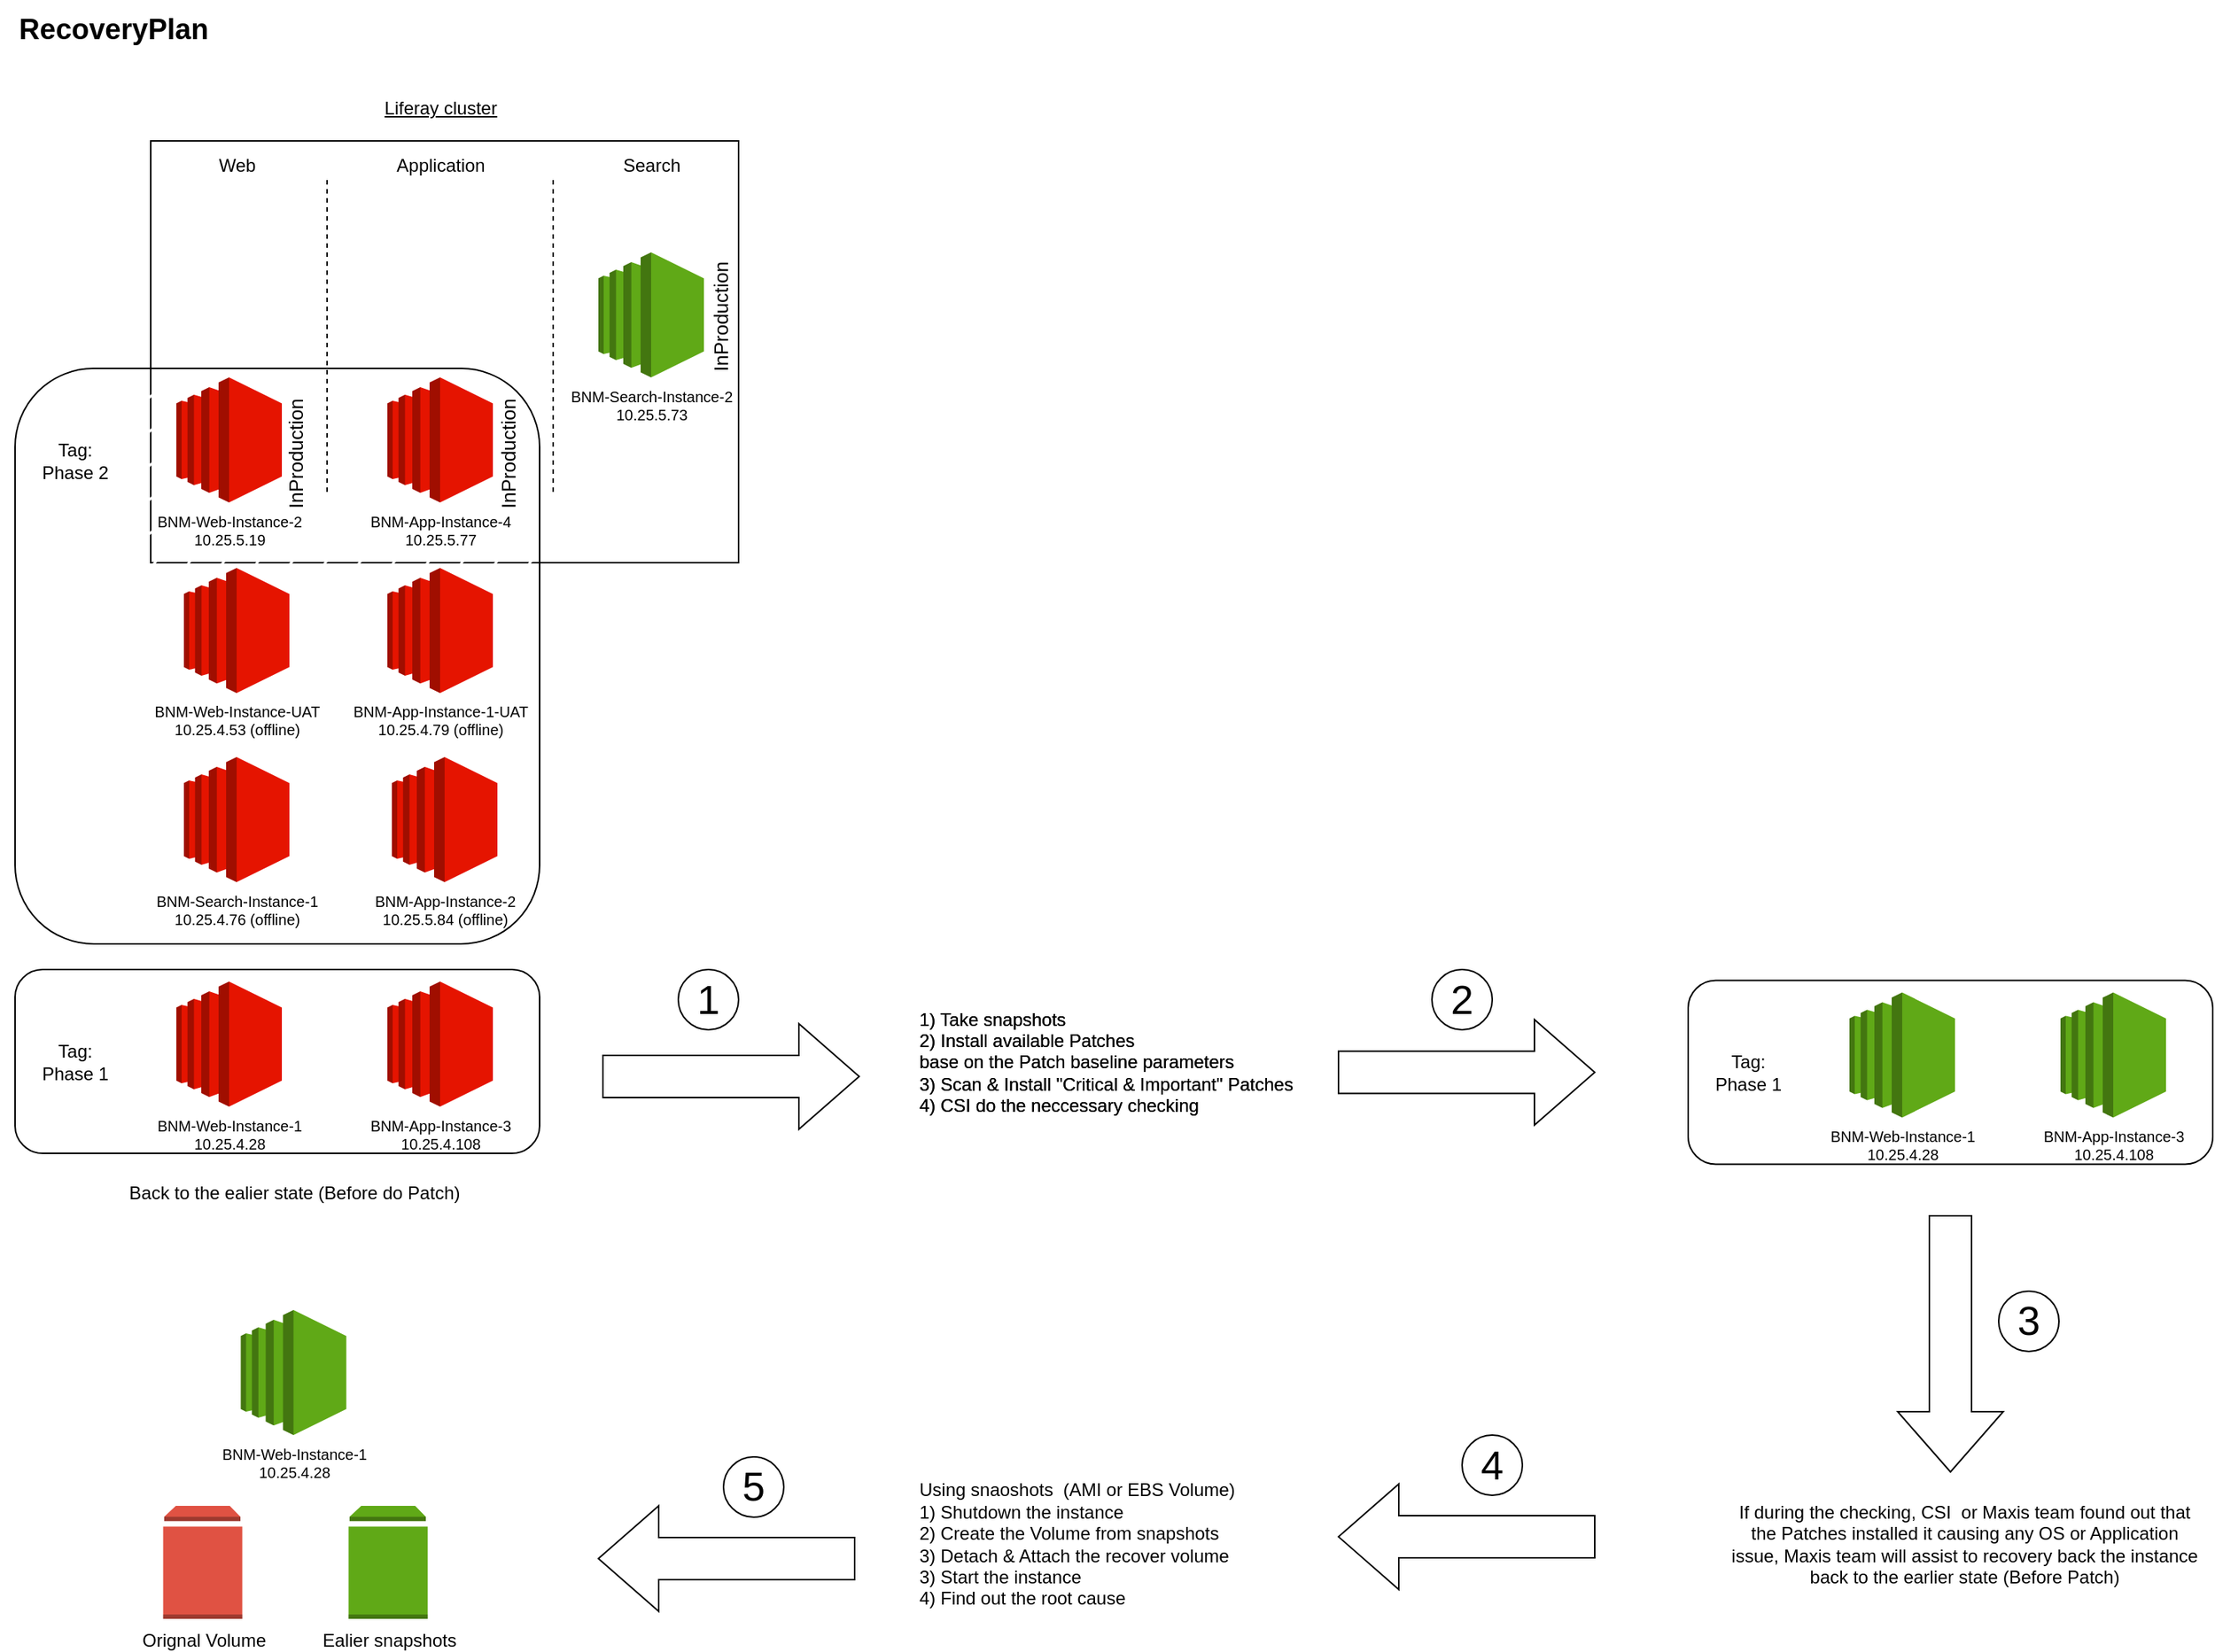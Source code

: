 <mxfile version="22.0.1" type="github">
  <diagram name="Page-1" id="zd14XdLHzOIlV9dh_mGD">
    <mxGraphModel dx="1615" dy="883" grid="1" gridSize="10" guides="1" tooltips="1" connect="1" arrows="1" fold="1" page="1" pageScale="1" pageWidth="850" pageHeight="1100" math="0" shadow="0">
      <root>
        <mxCell id="0" />
        <mxCell id="1" parent="0" />
        <mxCell id="PuqvNV7YYjLfVx9njn4m-1" value="RecoveryPlan" style="text;html=1;align=center;verticalAlign=middle;resizable=0;points=[];autosize=1;strokeColor=none;fillColor=none;fontSize=19;fontStyle=1" vertex="1" parent="1">
          <mxGeometry x="30" y="13" width="150" height="40" as="geometry" />
        </mxCell>
        <mxCell id="PuqvNV7YYjLfVx9njn4m-69" value="" style="rounded=1;whiteSpace=wrap;html=1;" vertex="1" parent="1">
          <mxGeometry x="40" y="656.5" width="348" height="122" as="geometry" />
        </mxCell>
        <mxCell id="PuqvNV7YYjLfVx9njn4m-70" value="BNM-Web-Instance-1&lt;br&gt;10.25.4.28" style="outlineConnect=0;dashed=0;verticalLabelPosition=bottom;verticalAlign=top;align=center;html=1;shape=mxgraph.aws3.ec2;fillColor=#e51400;shadow=0;fontSize=10;fontColor=#000000;strokeColor=#B20000;labelBorderColor=none;" vertex="1" parent="1">
          <mxGeometry x="147" y="664.5" width="70" height="83" as="geometry" />
        </mxCell>
        <mxCell id="PuqvNV7YYjLfVx9njn4m-71" value="BNM-App-Instance-3&lt;br&gt;10.25.4.108" style="outlineConnect=0;dashed=0;verticalLabelPosition=bottom;verticalAlign=top;align=center;html=1;shape=mxgraph.aws3.ec2;fillColor=#e51400;shadow=0;fontSize=10;fontColor=#000000;strokeColor=#B20000;labelBorderColor=none;" vertex="1" parent="1">
          <mxGeometry x="287" y="664.5" width="70" height="83" as="geometry" />
        </mxCell>
        <mxCell id="PuqvNV7YYjLfVx9njn4m-75" value="Tag: Phase 1" style="text;html=1;strokeColor=none;fillColor=none;align=center;verticalAlign=middle;whiteSpace=wrap;rounded=0;" vertex="1" parent="1">
          <mxGeometry x="50" y="702.5" width="60" height="30" as="geometry" />
        </mxCell>
        <mxCell id="PuqvNV7YYjLfVx9njn4m-82" value="1) Take snapshots&lt;br&gt;2) Install available Patches &lt;br&gt;base on the Patch baseline parameters&lt;br&gt;3) Scan &amp;amp; Install &quot;Critical &amp;amp; Important&quot; Patches&lt;br&gt;4) CSI do the neccessary checking&amp;nbsp;" style="text;html=1;align=left;verticalAlign=middle;resizable=0;points=[];autosize=1;strokeColor=none;fillColor=none;" vertex="1" parent="1">
          <mxGeometry x="638" y="672.5" width="270" height="90" as="geometry" />
        </mxCell>
        <mxCell id="PuqvNV7YYjLfVx9njn4m-83" value="" style="rounded=1;whiteSpace=wrap;html=1;" vertex="1" parent="1">
          <mxGeometry x="1150" y="663.75" width="348" height="122" as="geometry" />
        </mxCell>
        <mxCell id="PuqvNV7YYjLfVx9njn4m-84" value="BNM-Web-Instance-1&lt;br&gt;10.25.4.28" style="outlineConnect=0;dashed=0;verticalLabelPosition=bottom;verticalAlign=top;align=center;html=1;shape=mxgraph.aws3.ec2;fillColor=#60a917;shadow=0;fontSize=10;fontColor=#000000;strokeColor=#2D7600;labelBorderColor=none;labelBackgroundColor=none;" vertex="1" parent="1">
          <mxGeometry x="1257" y="671.75" width="70" height="83" as="geometry" />
        </mxCell>
        <mxCell id="PuqvNV7YYjLfVx9njn4m-85" value="BNM-App-Instance-3&lt;br&gt;10.25.4.108" style="outlineConnect=0;dashed=0;verticalLabelPosition=bottom;verticalAlign=top;align=center;html=1;shape=mxgraph.aws3.ec2;fillColor=#60a917;shadow=0;fontSize=10;fontColor=#000000;strokeColor=#2D7600;labelBorderColor=none;" vertex="1" parent="1">
          <mxGeometry x="1397" y="671.75" width="70" height="83" as="geometry" />
        </mxCell>
        <mxCell id="PuqvNV7YYjLfVx9njn4m-86" value="Tag: Phase 1" style="text;html=1;strokeColor=none;fillColor=none;align=center;verticalAlign=middle;whiteSpace=wrap;rounded=0;" vertex="1" parent="1">
          <mxGeometry x="1160" y="709.75" width="60" height="30" as="geometry" />
        </mxCell>
        <mxCell id="PuqvNV7YYjLfVx9njn4m-90" value="" style="shape=image;html=1;verticalAlign=top;verticalLabelPosition=bottom;labelBackgroundColor=#ffffff;imageAspect=0;aspect=fixed;image=https://cdn4.iconfinder.com/data/icons/basic-user-interface-2/512/User_Interface-35-128.png" vertex="1" parent="1">
          <mxGeometry x="1228" y="649.25" width="128" height="128" as="geometry" />
        </mxCell>
        <mxCell id="PuqvNV7YYjLfVx9njn4m-92" value="If during the checking, CSI&amp;nbsp; or Maxis team found out that&lt;br&gt;the Patches installed it causing any OS or Application&lt;br&gt;issue, Maxis team will assist to recovery back the instance&lt;br&gt;back to the earlier state (Before Patch)" style="text;html=1;align=center;verticalAlign=middle;resizable=0;points=[];autosize=1;strokeColor=none;fillColor=none;" vertex="1" parent="1">
          <mxGeometry x="1168" y="1002.5" width="330" height="70" as="geometry" />
        </mxCell>
        <mxCell id="PuqvNV7YYjLfVx9njn4m-93" value="Using snaoshots&amp;nbsp; (AMI or EBS Volume)&lt;br&gt;1) Shutdown the instance&lt;br&gt;2) Create the Volume from snapshots&lt;br&gt;3) Detach &amp;amp; Attach the recover volume&lt;br&gt;3) Start the instance&lt;br&gt;4) Find out the root cause" style="text;html=1;align=left;verticalAlign=middle;resizable=0;points=[];autosize=1;strokeColor=none;fillColor=none;" vertex="1" parent="1">
          <mxGeometry x="638" y="987.5" width="230" height="100" as="geometry" />
        </mxCell>
        <mxCell id="PuqvNV7YYjLfVx9njn4m-129" value="BNM-Web-Instance-1&lt;br&gt;10.25.4.28" style="outlineConnect=0;dashed=0;verticalLabelPosition=bottom;verticalAlign=top;align=center;html=1;shape=mxgraph.aws3.ec2;fillColor=#60a917;shadow=0;fontSize=10;fontColor=#000000;strokeColor=#2D7600;labelBorderColor=none;labelBackgroundColor=none;" vertex="1" parent="1">
          <mxGeometry x="189.75" y="882.5" width="70" height="83" as="geometry" />
        </mxCell>
        <mxCell id="PuqvNV7YYjLfVx9njn4m-130" value="Orignal Volume" style="outlineConnect=0;dashed=0;verticalLabelPosition=bottom;verticalAlign=top;align=center;html=1;shape=mxgraph.aws3.volume;fillColor=#E05243;gradientColor=none;" vertex="1" parent="1">
          <mxGeometry x="138.25" y="1012.5" width="52.5" height="75" as="geometry" />
        </mxCell>
        <mxCell id="PuqvNV7YYjLfVx9njn4m-131" value="" style="shape=image;html=1;verticalAlign=top;verticalLabelPosition=bottom;labelBackgroundColor=#ffffff;imageAspect=0;aspect=fixed;image=https://cdn4.iconfinder.com/data/icons/bold-purple-free-samples/32/Arrows_Refresh_Replace_Round_Circle-128.png" vertex="1" parent="1">
          <mxGeometry x="208.25" y="1036" width="33" height="33" as="geometry" />
        </mxCell>
        <mxCell id="PuqvNV7YYjLfVx9njn4m-132" value="Ealier snapshots" style="outlineConnect=0;dashed=0;verticalLabelPosition=bottom;verticalAlign=top;align=center;html=1;shape=mxgraph.aws3.volume;fillColor=#60a917;strokeColor=#000000;fontColor=#000000;" vertex="1" parent="1">
          <mxGeometry x="261.25" y="1012.5" width="52.5" height="75" as="geometry" />
        </mxCell>
        <mxCell id="PuqvNV7YYjLfVx9njn4m-134" value="Back to the ealier state (Before do Patch)" style="text;html=1;align=center;verticalAlign=middle;resizable=0;points=[];autosize=1;strokeColor=none;fillColor=none;" vertex="1" parent="1">
          <mxGeometry x="104.75" y="790" width="240" height="30" as="geometry" />
        </mxCell>
        <mxCell id="PuqvNV7YYjLfVx9njn4m-136" value="" style="shape=image;html=1;verticalAlign=top;verticalLabelPosition=bottom;labelBackgroundColor=#ffffff;imageAspect=0;aspect=fixed;image=https://cdn4.iconfinder.com/data/icons/basic-user-interface-2/512/User_Interface-35-128.png" vertex="1" parent="1">
          <mxGeometry x="160.75" y="860" width="128" height="128" as="geometry" />
        </mxCell>
        <mxCell id="PuqvNV7YYjLfVx9njn4m-140" value="" style="html=1;shadow=0;dashed=0;align=center;verticalAlign=middle;shape=mxgraph.arrows2.arrow;dy=0.6;dx=40;notch=0;rotation=90;" vertex="1" parent="1">
          <mxGeometry x="1239" y="870" width="170" height="70" as="geometry" />
        </mxCell>
        <mxCell id="PuqvNV7YYjLfVx9njn4m-153" value="1" style="ellipse;whiteSpace=wrap;html=1;aspect=fixed;fontSize=27;" vertex="1" parent="1">
          <mxGeometry x="480" y="656.5" width="40" height="40" as="geometry" />
        </mxCell>
        <mxCell id="PuqvNV7YYjLfVx9njn4m-154" value="2" style="ellipse;whiteSpace=wrap;html=1;aspect=fixed;fontSize=27;" vertex="1" parent="1">
          <mxGeometry x="980" y="656.5" width="40" height="40" as="geometry" />
        </mxCell>
        <mxCell id="PuqvNV7YYjLfVx9njn4m-155" value="3" style="ellipse;whiteSpace=wrap;html=1;aspect=fixed;fontSize=27;" vertex="1" parent="1">
          <mxGeometry x="1356" y="870" width="40" height="40" as="geometry" />
        </mxCell>
        <mxCell id="PuqvNV7YYjLfVx9njn4m-156" value="4" style="ellipse;whiteSpace=wrap;html=1;aspect=fixed;fontSize=27;" vertex="1" parent="1">
          <mxGeometry x="1000" y="965.5" width="40" height="40" as="geometry" />
        </mxCell>
        <mxCell id="PuqvNV7YYjLfVx9njn4m-157" value="5" style="ellipse;whiteSpace=wrap;html=1;aspect=fixed;fontSize=27;" vertex="1" parent="1">
          <mxGeometry x="510" y="980" width="40" height="40" as="geometry" />
        </mxCell>
        <mxCell id="PuqvNV7YYjLfVx9njn4m-159" value="" style="rounded=0;whiteSpace=wrap;html=1;" vertex="1" parent="1">
          <mxGeometry x="130" y="106.5" width="390" height="280" as="geometry" />
        </mxCell>
        <mxCell id="PuqvNV7YYjLfVx9njn4m-160" value="" style="endArrow=none;dashed=1;html=1;rounded=0;shadow=0;" edge="1" parent="1">
          <mxGeometry width="50" height="50" relative="1" as="geometry">
            <mxPoint x="397" y="339.5" as="sourcePoint" />
            <mxPoint x="397" y="129.5" as="targetPoint" />
          </mxGeometry>
        </mxCell>
        <mxCell id="PuqvNV7YYjLfVx9njn4m-161" value="Web" style="text;html=1;align=center;verticalAlign=middle;resizable=0;points=[];autosize=1;strokeColor=none;fillColor=none;shadow=0;" vertex="1" parent="1">
          <mxGeometry x="162" y="107.5" width="50" height="30" as="geometry" />
        </mxCell>
        <mxCell id="PuqvNV7YYjLfVx9njn4m-162" value="Application" style="text;html=1;align=center;verticalAlign=middle;resizable=0;points=[];autosize=1;strokeColor=none;fillColor=none;shadow=0;" vertex="1" parent="1">
          <mxGeometry x="282" y="107.5" width="80" height="30" as="geometry" />
        </mxCell>
        <mxCell id="PuqvNV7YYjLfVx9njn4m-163" value="Search" style="text;html=1;align=center;verticalAlign=middle;resizable=0;points=[];autosize=1;strokeColor=none;fillColor=none;shadow=0;" vertex="1" parent="1">
          <mxGeometry x="432" y="107.5" width="60" height="30" as="geometry" />
        </mxCell>
        <mxCell id="PuqvNV7YYjLfVx9njn4m-164" value="&lt;font color=&quot;#000000&quot;&gt;BNM-Search-Instance-2&lt;br&gt;10.25.5.73&lt;/font&gt;" style="outlineConnect=0;dashed=0;verticalLabelPosition=bottom;verticalAlign=top;align=center;html=1;shape=mxgraph.aws3.ec2;fillColor=#60a917;shadow=0;fontSize=10;fontColor=#ffffff;strokeColor=#2D7600;" vertex="1" parent="1">
          <mxGeometry x="427" y="180.5" width="70" height="83" as="geometry" />
        </mxCell>
        <mxCell id="PuqvNV7YYjLfVx9njn4m-165" value="Liferay cluster" style="text;html=1;align=center;verticalAlign=middle;resizable=0;points=[];autosize=1;strokeColor=none;fillColor=none;fontStyle=4" vertex="1" parent="1">
          <mxGeometry x="272" y="69.5" width="100" height="30" as="geometry" />
        </mxCell>
        <mxCell id="PuqvNV7YYjLfVx9njn4m-166" value="" style="rounded=1;whiteSpace=wrap;html=1;labelBorderColor=none;fillStyle=hatch;" vertex="1" parent="1">
          <mxGeometry x="40" y="257.5" width="348" height="382" as="geometry" />
        </mxCell>
        <mxCell id="PuqvNV7YYjLfVx9njn4m-167" value="BNM-App-Instance-4&lt;br&gt;10.25.5.77" style="outlineConnect=0;dashed=0;verticalLabelPosition=bottom;verticalAlign=top;align=center;html=1;shape=mxgraph.aws3.ec2;fillColor=#e51400;shadow=0;fontSize=10;fontColor=#000000;strokeColor=#B20000;labelBorderColor=none;" vertex="1" parent="1">
          <mxGeometry x="287" y="263.5" width="70" height="83" as="geometry" />
        </mxCell>
        <mxCell id="PuqvNV7YYjLfVx9njn4m-168" value="BNM-Web-Instance-2&lt;br&gt;10.25.5.19" style="outlineConnect=0;dashed=0;verticalLabelPosition=bottom;verticalAlign=top;align=center;html=1;shape=mxgraph.aws3.ec2;fillColor=#e51400;shadow=0;fontSize=10;fontColor=#000000;strokeColor=#B20000;labelBorderColor=none;" vertex="1" parent="1">
          <mxGeometry x="147" y="263.5" width="70" height="83" as="geometry" />
        </mxCell>
        <mxCell id="PuqvNV7YYjLfVx9njn4m-169" value="Tag: Phase 2" style="text;html=1;strokeColor=none;fillColor=none;align=center;verticalAlign=middle;whiteSpace=wrap;rounded=0;" vertex="1" parent="1">
          <mxGeometry x="50" y="304" width="60" height="30" as="geometry" />
        </mxCell>
        <mxCell id="PuqvNV7YYjLfVx9njn4m-170" value="BNM-App-Instance-1-UAT&lt;br&gt;10.25.4.79 (offline)" style="outlineConnect=0;dashed=0;verticalLabelPosition=bottom;verticalAlign=top;align=center;html=1;shape=mxgraph.aws3.ec2;fillColor=#e51400;shadow=0;fontSize=10;fontColor=#000000;strokeColor=#B20000;labelBorderColor=none;" vertex="1" parent="1">
          <mxGeometry x="287" y="390" width="70" height="83" as="geometry" />
        </mxCell>
        <mxCell id="PuqvNV7YYjLfVx9njn4m-171" value="BNM-Web-Instance-UAT&lt;br&gt;10.25.4.53 (offline)" style="outlineConnect=0;dashed=0;verticalLabelPosition=bottom;verticalAlign=top;align=center;html=1;shape=mxgraph.aws3.ec2;fillColor=#e51400;shadow=0;fontSize=10;fontColor=#000000;strokeColor=#B20000;labelBorderColor=none;" vertex="1" parent="1">
          <mxGeometry x="152" y="390" width="70" height="83" as="geometry" />
        </mxCell>
        <mxCell id="PuqvNV7YYjLfVx9njn4m-172" value="BNM-App-Instance-2&lt;br&gt;10.25.5.84 (offline)" style="outlineConnect=0;dashed=0;verticalLabelPosition=bottom;verticalAlign=top;align=center;html=1;shape=mxgraph.aws3.ec2;fillColor=#e51400;shadow=0;fontSize=10;fontColor=#000000;strokeColor=#B20000;labelBorderColor=none;" vertex="1" parent="1">
          <mxGeometry x="290" y="515.5" width="70" height="83" as="geometry" />
        </mxCell>
        <mxCell id="PuqvNV7YYjLfVx9njn4m-173" value="" style="endArrow=none;dashed=1;html=1;rounded=0;shadow=0;" edge="1" parent="1">
          <mxGeometry width="50" height="50" relative="1" as="geometry">
            <mxPoint x="247" y="339.5" as="sourcePoint" />
            <mxPoint x="247" y="129.5" as="targetPoint" />
          </mxGeometry>
        </mxCell>
        <mxCell id="PuqvNV7YYjLfVx9njn4m-174" value="InProduction" style="text;html=1;strokeColor=none;fillColor=none;align=center;verticalAlign=middle;whiteSpace=wrap;rounded=0;rotation=-90;fontSize=13;" vertex="1" parent="1">
          <mxGeometry x="196" y="299" width="60" height="30" as="geometry" />
        </mxCell>
        <mxCell id="PuqvNV7YYjLfVx9njn4m-175" value="InProduction" style="text;html=1;strokeColor=none;fillColor=none;align=center;verticalAlign=middle;whiteSpace=wrap;rounded=0;rotation=-90;fontSize=13;" vertex="1" parent="1">
          <mxGeometry x="337" y="299" width="60" height="30" as="geometry" />
        </mxCell>
        <mxCell id="PuqvNV7YYjLfVx9njn4m-176" value="InProduction" style="text;html=1;strokeColor=none;fillColor=none;align=center;verticalAlign=middle;whiteSpace=wrap;rounded=0;rotation=-90;fontSize=13;" vertex="1" parent="1">
          <mxGeometry x="478" y="208" width="60" height="30" as="geometry" />
        </mxCell>
        <mxCell id="PuqvNV7YYjLfVx9njn4m-179" value="1) Take snapshots&lt;br&gt;2) Install available Patches &lt;br&gt;base on the Patch baseline parameters&lt;br&gt;3) Scan &amp;amp; Install &quot;Critical &amp;amp; Important&quot; Patches&lt;br&gt;4) CSI do the neccessary checking&amp;nbsp;" style="text;html=1;align=left;verticalAlign=middle;resizable=0;points=[];autosize=1;strokeColor=none;fillColor=none;" vertex="1" parent="1">
          <mxGeometry x="638" y="672.5" width="270" height="90" as="geometry" />
        </mxCell>
        <mxCell id="PuqvNV7YYjLfVx9njn4m-182" value="" style="html=1;shadow=0;dashed=0;align=center;verticalAlign=middle;shape=mxgraph.arrows2.arrow;dy=0.6;dx=40;notch=0;" vertex="1" parent="1">
          <mxGeometry x="430" y="692.5" width="170" height="70" as="geometry" />
        </mxCell>
        <mxCell id="PuqvNV7YYjLfVx9njn4m-185" value="" style="html=1;shadow=0;dashed=0;align=center;verticalAlign=middle;shape=mxgraph.arrows2.arrow;dy=0.6;dx=40;notch=0;rotation=-180;" vertex="1" parent="1">
          <mxGeometry x="427" y="1012.5" width="170" height="70" as="geometry" />
        </mxCell>
        <mxCell id="PuqvNV7YYjLfVx9njn4m-186" value="" style="html=1;shadow=0;dashed=0;align=center;verticalAlign=middle;shape=mxgraph.arrows2.arrow;dy=0.6;dx=40;notch=0;rotation=-180;" vertex="1" parent="1">
          <mxGeometry x="918" y="998" width="170" height="70" as="geometry" />
        </mxCell>
        <mxCell id="PuqvNV7YYjLfVx9njn4m-187" value="" style="html=1;shadow=0;dashed=0;align=center;verticalAlign=middle;shape=mxgraph.arrows2.arrow;dy=0.6;dx=40;notch=0;" vertex="1" parent="1">
          <mxGeometry x="918" y="689.75" width="170" height="70" as="geometry" />
        </mxCell>
        <mxCell id="PuqvNV7YYjLfVx9njn4m-188" value="BNM-Search-Instance-1&lt;br&gt;10.25.4.76 (offline)" style="outlineConnect=0;dashed=0;verticalLabelPosition=bottom;verticalAlign=top;align=center;html=1;shape=mxgraph.aws3.ec2;fillColor=#e51400;shadow=0;fontSize=10;strokeColor=#B20000;fontColor=#000000;" vertex="1" parent="1">
          <mxGeometry x="152" y="515.5" width="70" height="83" as="geometry" />
        </mxCell>
      </root>
    </mxGraphModel>
  </diagram>
</mxfile>
